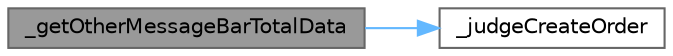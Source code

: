 digraph "_getOtherMessageBarTotalData"
{
 // LATEX_PDF_SIZE
  bgcolor="transparent";
  edge [fontname=Helvetica,fontsize=10,labelfontname=Helvetica,labelfontsize=10];
  node [fontname=Helvetica,fontsize=10,shape=box,height=0.2,width=0.4];
  rankdir="LR";
  Node1 [id="Node000001",label="_getOtherMessageBarTotalData",height=0.2,width=0.4,color="gray40", fillcolor="grey60", style="filled", fontcolor="black",tooltip="获取其他消息栏的总高度和次序信息"];
  Node1 -> Node2 [id="edge1_Node000001_Node000002",color="steelblue1",style="solid",tooltip=" "];
  Node2 [id="Node000002",label="_judgeCreateOrder",height=0.2,width=0.4,color="grey40", fillcolor="white", style="filled",URL="$class_ela_message_bar_private.html#a9e6d8241c8039a74eec452722d6af4a7",tooltip="判断消息栏创建顺序"];
}
